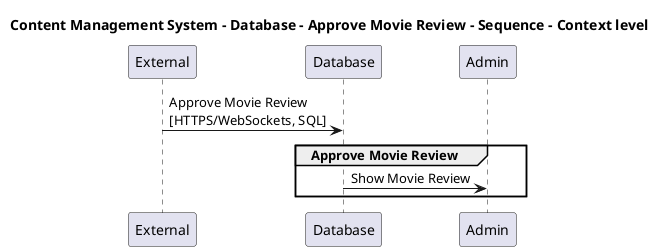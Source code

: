 @startuml

title Content Management System - Database - Approve Movie Review - Sequence - Context level

participant "External" as C4InterFlow.SoftwareSystems.ExternalSystem
participant "Database" as ContentManagementSystem.SoftwareSystems.Database
participant "Admin" as ContentManagementSystem.SoftwareSystems.Admin

C4InterFlow.SoftwareSystems.ExternalSystem -> ContentManagementSystem.SoftwareSystems.Database : Approve Movie Review\n[HTTPS/WebSockets, SQL]
group Approve Movie Review
ContentManagementSystem.SoftwareSystems.Database -> ContentManagementSystem.SoftwareSystems.Admin : Show Movie Review
end


@enduml
